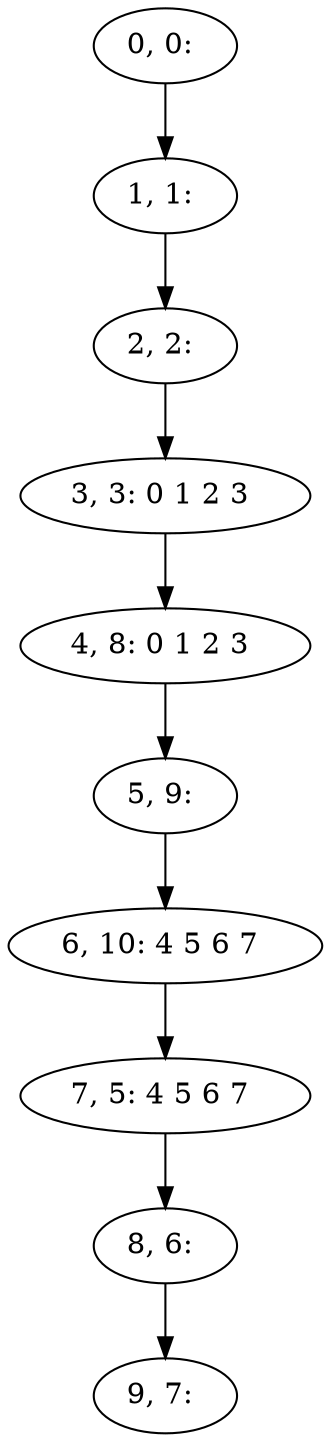 digraph G {
0[label="0, 0: "];
1[label="1, 1: "];
2[label="2, 2: "];
3[label="3, 3: 0 1 2 3 "];
4[label="4, 8: 0 1 2 3 "];
5[label="5, 9: "];
6[label="6, 10: 4 5 6 7 "];
7[label="7, 5: 4 5 6 7 "];
8[label="8, 6: "];
9[label="9, 7: "];
0->1 ;
1->2 ;
2->3 ;
3->4 ;
4->5 ;
5->6 ;
6->7 ;
7->8 ;
8->9 ;
}
